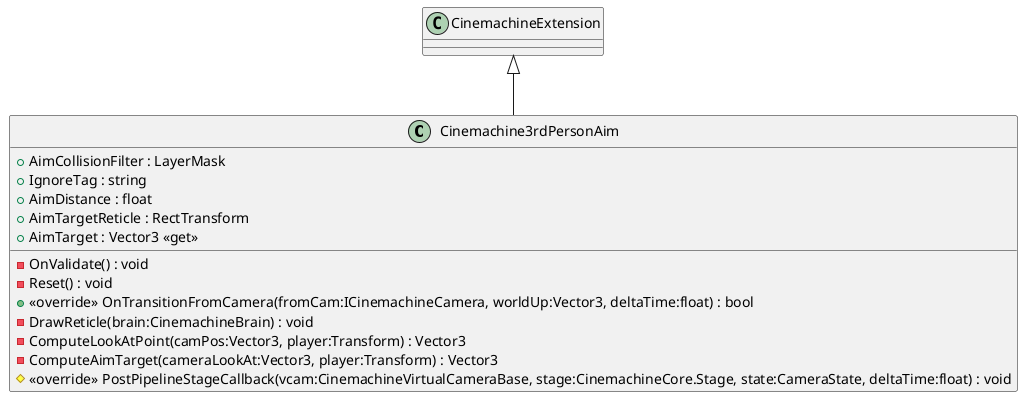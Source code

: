 @startuml
class Cinemachine3rdPersonAim {
    + AimCollisionFilter : LayerMask
    + IgnoreTag : string
    + AimDistance : float
    + AimTargetReticle : RectTransform
    + AimTarget : Vector3 <<get>>
    - OnValidate() : void
    - Reset() : void
    + <<override>> OnTransitionFromCamera(fromCam:ICinemachineCamera, worldUp:Vector3, deltaTime:float) : bool
    - DrawReticle(brain:CinemachineBrain) : void
    - ComputeLookAtPoint(camPos:Vector3, player:Transform) : Vector3
    - ComputeAimTarget(cameraLookAt:Vector3, player:Transform) : Vector3
    # <<override>> PostPipelineStageCallback(vcam:CinemachineVirtualCameraBase, stage:CinemachineCore.Stage, state:CameraState, deltaTime:float) : void
}
CinemachineExtension <|-- Cinemachine3rdPersonAim
@enduml
